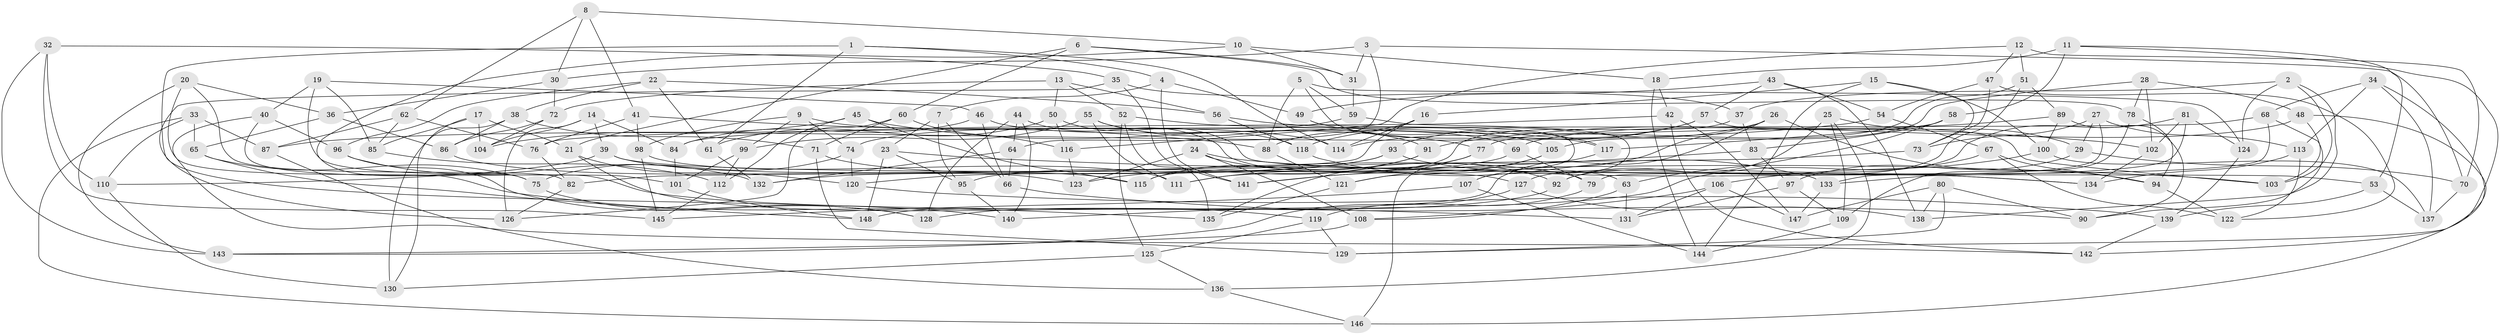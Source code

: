 // Generated by graph-tools (version 1.1) at 2025/37/03/09/25 02:37:54]
// undirected, 148 vertices, 296 edges
graph export_dot {
graph [start="1"]
  node [color=gray90,style=filled];
  1;
  2;
  3;
  4;
  5;
  6;
  7;
  8;
  9;
  10;
  11;
  12;
  13;
  14;
  15;
  16;
  17;
  18;
  19;
  20;
  21;
  22;
  23;
  24;
  25;
  26;
  27;
  28;
  29;
  30;
  31;
  32;
  33;
  34;
  35;
  36;
  37;
  38;
  39;
  40;
  41;
  42;
  43;
  44;
  45;
  46;
  47;
  48;
  49;
  50;
  51;
  52;
  53;
  54;
  55;
  56;
  57;
  58;
  59;
  60;
  61;
  62;
  63;
  64;
  65;
  66;
  67;
  68;
  69;
  70;
  71;
  72;
  73;
  74;
  75;
  76;
  77;
  78;
  79;
  80;
  81;
  82;
  83;
  84;
  85;
  86;
  87;
  88;
  89;
  90;
  91;
  92;
  93;
  94;
  95;
  96;
  97;
  98;
  99;
  100;
  101;
  102;
  103;
  104;
  105;
  106;
  107;
  108;
  109;
  110;
  111;
  112;
  113;
  114;
  115;
  116;
  117;
  118;
  119;
  120;
  121;
  122;
  123;
  124;
  125;
  126;
  127;
  128;
  129;
  130;
  131;
  132;
  133;
  134;
  135;
  136;
  137;
  138;
  139;
  140;
  141;
  142;
  143;
  144;
  145;
  146;
  147;
  148;
  1 -- 4;
  1 -- 140;
  1 -- 61;
  1 -- 114;
  2 -- 124;
  2 -- 138;
  2 -- 103;
  2 -- 37;
  3 -- 30;
  3 -- 70;
  3 -- 64;
  3 -- 31;
  4 -- 141;
  4 -- 49;
  4 -- 7;
  5 -- 117;
  5 -- 59;
  5 -- 88;
  5 -- 124;
  6 -- 78;
  6 -- 31;
  6 -- 60;
  6 -- 21;
  7 -- 23;
  7 -- 95;
  7 -- 66;
  8 -- 41;
  8 -- 62;
  8 -- 30;
  8 -- 10;
  9 -- 74;
  9 -- 114;
  9 -- 98;
  9 -- 99;
  10 -- 75;
  10 -- 18;
  10 -- 31;
  11 -- 53;
  11 -- 18;
  11 -- 58;
  11 -- 129;
  12 -- 47;
  12 -- 51;
  12 -- 116;
  12 -- 70;
  13 -- 72;
  13 -- 56;
  13 -- 52;
  13 -- 50;
  14 -- 104;
  14 -- 84;
  14 -- 39;
  14 -- 126;
  15 -- 144;
  15 -- 73;
  15 -- 16;
  15 -- 100;
  16 -- 114;
  16 -- 82;
  16 -- 88;
  17 -- 85;
  17 -- 130;
  17 -- 104;
  17 -- 21;
  18 -- 42;
  18 -- 144;
  19 -- 40;
  19 -- 85;
  19 -- 101;
  19 -- 46;
  20 -- 36;
  20 -- 82;
  20 -- 143;
  20 -- 135;
  21 -- 120;
  21 -- 119;
  22 -- 61;
  22 -- 38;
  22 -- 56;
  22 -- 96;
  23 -- 95;
  23 -- 148;
  23 -- 103;
  24 -- 108;
  24 -- 123;
  24 -- 134;
  24 -- 92;
  25 -- 109;
  25 -- 29;
  25 -- 136;
  25 -- 92;
  26 -- 107;
  26 -- 94;
  26 -- 93;
  26 -- 148;
  27 -- 29;
  27 -- 133;
  27 -- 73;
  27 -- 113;
  28 -- 102;
  28 -- 78;
  28 -- 105;
  28 -- 48;
  29 -- 97;
  29 -- 70;
  30 -- 72;
  30 -- 36;
  31 -- 59;
  32 -- 35;
  32 -- 110;
  32 -- 143;
  32 -- 145;
  33 -- 87;
  33 -- 65;
  33 -- 146;
  33 -- 110;
  34 -- 113;
  34 -- 68;
  34 -- 137;
  34 -- 142;
  35 -- 126;
  35 -- 141;
  35 -- 37;
  36 -- 65;
  36 -- 86;
  37 -- 111;
  37 -- 83;
  38 -- 86;
  38 -- 130;
  38 -- 71;
  39 -- 110;
  39 -- 127;
  39 -- 115;
  40 -- 131;
  40 -- 142;
  40 -- 96;
  41 -- 88;
  41 -- 98;
  41 -- 76;
  42 -- 147;
  42 -- 84;
  42 -- 142;
  43 -- 57;
  43 -- 49;
  43 -- 54;
  43 -- 138;
  44 -- 128;
  44 -- 140;
  44 -- 64;
  44 -- 63;
  45 -- 77;
  45 -- 112;
  45 -- 104;
  45 -- 115;
  46 -- 66;
  46 -- 84;
  46 -- 69;
  47 -- 122;
  47 -- 54;
  47 -- 73;
  48 -- 103;
  48 -- 146;
  48 -- 69;
  49 -- 121;
  49 -- 117;
  50 -- 53;
  50 -- 61;
  50 -- 116;
  51 -- 127;
  51 -- 77;
  51 -- 89;
  52 -- 125;
  52 -- 105;
  52 -- 135;
  53 -- 137;
  53 -- 139;
  54 -- 87;
  54 -- 67;
  55 -- 91;
  55 -- 99;
  55 -- 118;
  55 -- 111;
  56 -- 118;
  56 -- 102;
  57 -- 103;
  57 -- 114;
  57 -- 118;
  58 -- 117;
  58 -- 83;
  58 -- 63;
  59 -- 74;
  59 -- 107;
  60 -- 71;
  60 -- 126;
  60 -- 116;
  61 -- 132;
  62 -- 76;
  62 -- 87;
  62 -- 85;
  63 -- 108;
  63 -- 131;
  64 -- 132;
  64 -- 66;
  65 -- 148;
  65 -- 75;
  66 -- 90;
  67 -- 140;
  67 -- 94;
  67 -- 122;
  68 -- 90;
  68 -- 76;
  68 -- 79;
  69 -- 95;
  69 -- 79;
  70 -- 137;
  71 -- 129;
  71 -- 79;
  72 -- 104;
  72 -- 86;
  73 -- 115;
  74 -- 75;
  74 -- 120;
  75 -- 128;
  76 -- 82;
  77 -- 135;
  77 -- 111;
  78 -- 94;
  78 -- 109;
  79 -- 119;
  80 -- 138;
  80 -- 129;
  80 -- 147;
  80 -- 90;
  81 -- 124;
  81 -- 102;
  81 -- 133;
  81 -- 92;
  82 -- 126;
  83 -- 97;
  83 -- 141;
  84 -- 101;
  85 -- 112;
  86 -- 123;
  87 -- 136;
  88 -- 121;
  89 -- 91;
  89 -- 90;
  89 -- 100;
  91 -- 115;
  91 -- 123;
  92 -- 128;
  93 -- 120;
  93 -- 132;
  93 -- 134;
  94 -- 122;
  95 -- 140;
  96 -- 128;
  96 -- 132;
  97 -- 131;
  97 -- 109;
  98 -- 145;
  98 -- 111;
  99 -- 101;
  99 -- 112;
  100 -- 137;
  100 -- 106;
  101 -- 148;
  102 -- 134;
  105 -- 121;
  105 -- 141;
  106 -- 131;
  106 -- 108;
  106 -- 147;
  107 -- 145;
  107 -- 144;
  108 -- 143;
  109 -- 144;
  110 -- 130;
  112 -- 145;
  113 -- 122;
  113 -- 134;
  116 -- 123;
  117 -- 146;
  118 -- 133;
  119 -- 125;
  119 -- 129;
  120 -- 139;
  121 -- 135;
  124 -- 139;
  125 -- 130;
  125 -- 136;
  127 -- 143;
  127 -- 138;
  133 -- 147;
  136 -- 146;
  139 -- 142;
}
